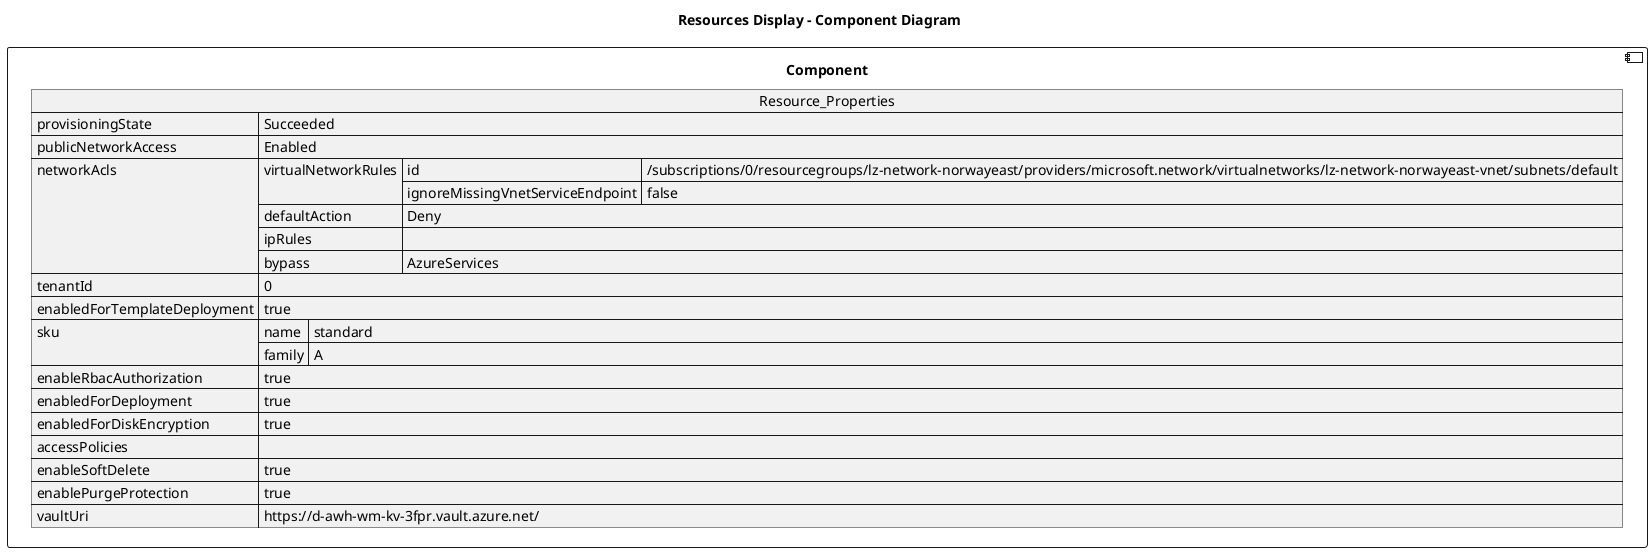 @startuml

title Resources Display - Component Diagram

component Component {

json  Resource_Properties {
  "provisioningState": "Succeeded",
  "publicNetworkAccess": "Enabled",
  "networkAcls": {
    "virtualNetworkRules": [
      {
        "id": "/subscriptions/0/resourcegroups/lz-network-norwayeast/providers/microsoft.network/virtualnetworks/lz-network-norwayeast-vnet/subnets/default",
        "ignoreMissingVnetServiceEndpoint": false
      }
    ],
    "defaultAction": "Deny",
    "ipRules": [],
    "bypass": "AzureServices"
  },
  "tenantId": "0",
  "enabledForTemplateDeployment": true,
  "sku": {
    "name": "standard",
    "family": "A"
  },
  "enableRbacAuthorization": true,
  "enabledForDeployment": true,
  "enabledForDiskEncryption": true,
  "accessPolicies": [],
  "enableSoftDelete": true,
  "enablePurgeProtection": true,
  "vaultUri": "https://d-awh-wm-kv-3fpr.vault.azure.net/"
}
}
@enduml

